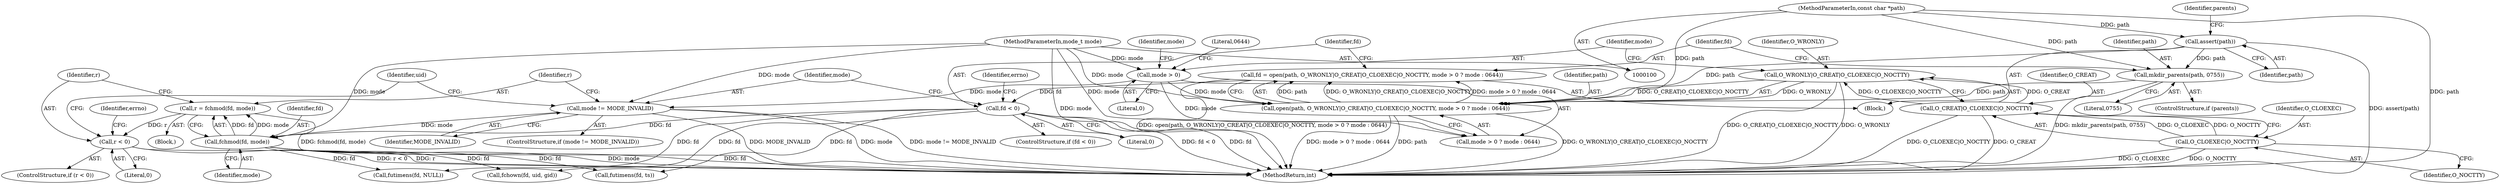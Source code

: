 digraph "0_systemd_ee735086f8670be1591fa9593e80dd60163a7a2f_0@API" {
"1000146" [label="(Call,r = fchmod(fd, mode))"];
"1000148" [label="(Call,fchmod(fd, mode))"];
"1000135" [label="(Call,fd < 0)"];
"1000117" [label="(Call,fd = open(path, O_WRONLY|O_CREAT|O_CLOEXEC|O_NOCTTY, mode > 0 ? mode : 0644))"];
"1000119" [label="(Call,open(path, O_WRONLY|O_CREAT|O_CLOEXEC|O_NOCTTY, mode > 0 ? mode : 0644))"];
"1000114" [label="(Call,mkdir_parents(path, 0755))"];
"1000110" [label="(Call,assert(path))"];
"1000101" [label="(MethodParameterIn,const char *path)"];
"1000121" [label="(Call,O_WRONLY|O_CREAT|O_CLOEXEC|O_NOCTTY)"];
"1000123" [label="(Call,O_CREAT|O_CLOEXEC|O_NOCTTY)"];
"1000125" [label="(Call,O_CLOEXEC|O_NOCTTY)"];
"1000129" [label="(Call,mode > 0)"];
"1000106" [label="(MethodParameterIn,mode_t mode)"];
"1000142" [label="(Call,mode != MODE_INVALID)"];
"1000152" [label="(Call,r < 0)"];
"1000106" [label="(MethodParameterIn,mode_t mode)"];
"1000140" [label="(Identifier,errno)"];
"1000146" [label="(Call,r = fchmod(fd, mode))"];
"1000219" [label="(MethodReturn,int)"];
"1000112" [label="(ControlStructure,if (parents))"];
"1000122" [label="(Identifier,O_WRONLY)"];
"1000169" [label="(Call,fchown(fd, uid, gid))"];
"1000116" [label="(Literal,0755)"];
"1000113" [label="(Identifier,parents)"];
"1000114" [label="(Call,mkdir_parents(path, 0755))"];
"1000126" [label="(Identifier,O_CLOEXEC)"];
"1000152" [label="(Call,r < 0)"];
"1000148" [label="(Call,fchmod(fd, mode))"];
"1000101" [label="(MethodParameterIn,const char *path)"];
"1000111" [label="(Identifier,path)"];
"1000118" [label="(Identifier,fd)"];
"1000144" [label="(Identifier,MODE_INVALID)"];
"1000125" [label="(Call,O_CLOEXEC|O_NOCTTY)"];
"1000147" [label="(Identifier,r)"];
"1000207" [label="(Call,futimens(fd, NULL))"];
"1000128" [label="(Call,mode > 0 ? mode : 0644)"];
"1000107" [label="(Block,)"];
"1000133" [label="(Literal,0644)"];
"1000154" [label="(Literal,0)"];
"1000151" [label="(ControlStructure,if (r < 0))"];
"1000110" [label="(Call,assert(path))"];
"1000150" [label="(Identifier,mode)"];
"1000136" [label="(Identifier,fd)"];
"1000131" [label="(Literal,0)"];
"1000115" [label="(Identifier,path)"];
"1000137" [label="(Literal,0)"];
"1000129" [label="(Call,mode > 0)"];
"1000149" [label="(Identifier,fd)"];
"1000153" [label="(Identifier,r)"];
"1000121" [label="(Call,O_WRONLY|O_CREAT|O_CLOEXEC|O_NOCTTY)"];
"1000143" [label="(Identifier,mode)"];
"1000142" [label="(Call,mode != MODE_INVALID)"];
"1000123" [label="(Call,O_CREAT|O_CLOEXEC|O_NOCTTY)"];
"1000130" [label="(Identifier,mode)"];
"1000135" [label="(Call,fd < 0)"];
"1000201" [label="(Call,futimens(fd, ts))"];
"1000134" [label="(ControlStructure,if (fd < 0))"];
"1000161" [label="(Identifier,uid)"];
"1000157" [label="(Identifier,errno)"];
"1000132" [label="(Identifier,mode)"];
"1000127" [label="(Identifier,O_NOCTTY)"];
"1000141" [label="(ControlStructure,if (mode != MODE_INVALID))"];
"1000117" [label="(Call,fd = open(path, O_WRONLY|O_CREAT|O_CLOEXEC|O_NOCTTY, mode > 0 ? mode : 0644))"];
"1000120" [label="(Identifier,path)"];
"1000124" [label="(Identifier,O_CREAT)"];
"1000119" [label="(Call,open(path, O_WRONLY|O_CREAT|O_CLOEXEC|O_NOCTTY, mode > 0 ? mode : 0644))"];
"1000145" [label="(Block,)"];
"1000146" -> "1000145"  [label="AST: "];
"1000146" -> "1000148"  [label="CFG: "];
"1000147" -> "1000146"  [label="AST: "];
"1000148" -> "1000146"  [label="AST: "];
"1000153" -> "1000146"  [label="CFG: "];
"1000146" -> "1000219"  [label="DDG: fchmod(fd, mode)"];
"1000148" -> "1000146"  [label="DDG: fd"];
"1000148" -> "1000146"  [label="DDG: mode"];
"1000146" -> "1000152"  [label="DDG: r"];
"1000148" -> "1000150"  [label="CFG: "];
"1000149" -> "1000148"  [label="AST: "];
"1000150" -> "1000148"  [label="AST: "];
"1000148" -> "1000219"  [label="DDG: fd"];
"1000148" -> "1000219"  [label="DDG: mode"];
"1000135" -> "1000148"  [label="DDG: fd"];
"1000142" -> "1000148"  [label="DDG: mode"];
"1000106" -> "1000148"  [label="DDG: mode"];
"1000148" -> "1000169"  [label="DDG: fd"];
"1000148" -> "1000201"  [label="DDG: fd"];
"1000148" -> "1000207"  [label="DDG: fd"];
"1000135" -> "1000134"  [label="AST: "];
"1000135" -> "1000137"  [label="CFG: "];
"1000136" -> "1000135"  [label="AST: "];
"1000137" -> "1000135"  [label="AST: "];
"1000140" -> "1000135"  [label="CFG: "];
"1000143" -> "1000135"  [label="CFG: "];
"1000135" -> "1000219"  [label="DDG: fd < 0"];
"1000135" -> "1000219"  [label="DDG: fd"];
"1000117" -> "1000135"  [label="DDG: fd"];
"1000135" -> "1000169"  [label="DDG: fd"];
"1000135" -> "1000201"  [label="DDG: fd"];
"1000135" -> "1000207"  [label="DDG: fd"];
"1000117" -> "1000107"  [label="AST: "];
"1000117" -> "1000119"  [label="CFG: "];
"1000118" -> "1000117"  [label="AST: "];
"1000119" -> "1000117"  [label="AST: "];
"1000136" -> "1000117"  [label="CFG: "];
"1000117" -> "1000219"  [label="DDG: open(path, O_WRONLY|O_CREAT|O_CLOEXEC|O_NOCTTY, mode > 0 ? mode : 0644)"];
"1000119" -> "1000117"  [label="DDG: path"];
"1000119" -> "1000117"  [label="DDG: O_WRONLY|O_CREAT|O_CLOEXEC|O_NOCTTY"];
"1000119" -> "1000117"  [label="DDG: mode > 0 ? mode : 0644"];
"1000119" -> "1000128"  [label="CFG: "];
"1000120" -> "1000119"  [label="AST: "];
"1000121" -> "1000119"  [label="AST: "];
"1000128" -> "1000119"  [label="AST: "];
"1000119" -> "1000219"  [label="DDG: O_WRONLY|O_CREAT|O_CLOEXEC|O_NOCTTY"];
"1000119" -> "1000219"  [label="DDG: path"];
"1000119" -> "1000219"  [label="DDG: mode > 0 ? mode : 0644"];
"1000114" -> "1000119"  [label="DDG: path"];
"1000110" -> "1000119"  [label="DDG: path"];
"1000101" -> "1000119"  [label="DDG: path"];
"1000121" -> "1000119"  [label="DDG: O_WRONLY"];
"1000121" -> "1000119"  [label="DDG: O_CREAT|O_CLOEXEC|O_NOCTTY"];
"1000129" -> "1000119"  [label="DDG: mode"];
"1000106" -> "1000119"  [label="DDG: mode"];
"1000114" -> "1000112"  [label="AST: "];
"1000114" -> "1000116"  [label="CFG: "];
"1000115" -> "1000114"  [label="AST: "];
"1000116" -> "1000114"  [label="AST: "];
"1000118" -> "1000114"  [label="CFG: "];
"1000114" -> "1000219"  [label="DDG: mkdir_parents(path, 0755)"];
"1000110" -> "1000114"  [label="DDG: path"];
"1000101" -> "1000114"  [label="DDG: path"];
"1000110" -> "1000107"  [label="AST: "];
"1000110" -> "1000111"  [label="CFG: "];
"1000111" -> "1000110"  [label="AST: "];
"1000113" -> "1000110"  [label="CFG: "];
"1000110" -> "1000219"  [label="DDG: assert(path)"];
"1000101" -> "1000110"  [label="DDG: path"];
"1000101" -> "1000100"  [label="AST: "];
"1000101" -> "1000219"  [label="DDG: path"];
"1000121" -> "1000123"  [label="CFG: "];
"1000122" -> "1000121"  [label="AST: "];
"1000123" -> "1000121"  [label="AST: "];
"1000130" -> "1000121"  [label="CFG: "];
"1000121" -> "1000219"  [label="DDG: O_CREAT|O_CLOEXEC|O_NOCTTY"];
"1000121" -> "1000219"  [label="DDG: O_WRONLY"];
"1000123" -> "1000121"  [label="DDG: O_CREAT"];
"1000123" -> "1000121"  [label="DDG: O_CLOEXEC|O_NOCTTY"];
"1000123" -> "1000125"  [label="CFG: "];
"1000124" -> "1000123"  [label="AST: "];
"1000125" -> "1000123"  [label="AST: "];
"1000123" -> "1000219"  [label="DDG: O_CLOEXEC|O_NOCTTY"];
"1000123" -> "1000219"  [label="DDG: O_CREAT"];
"1000125" -> "1000123"  [label="DDG: O_CLOEXEC"];
"1000125" -> "1000123"  [label="DDG: O_NOCTTY"];
"1000125" -> "1000127"  [label="CFG: "];
"1000126" -> "1000125"  [label="AST: "];
"1000127" -> "1000125"  [label="AST: "];
"1000125" -> "1000219"  [label="DDG: O_CLOEXEC"];
"1000125" -> "1000219"  [label="DDG: O_NOCTTY"];
"1000129" -> "1000128"  [label="AST: "];
"1000129" -> "1000131"  [label="CFG: "];
"1000130" -> "1000129"  [label="AST: "];
"1000131" -> "1000129"  [label="AST: "];
"1000132" -> "1000129"  [label="CFG: "];
"1000133" -> "1000129"  [label="CFG: "];
"1000106" -> "1000129"  [label="DDG: mode"];
"1000129" -> "1000128"  [label="DDG: mode"];
"1000129" -> "1000142"  [label="DDG: mode"];
"1000106" -> "1000100"  [label="AST: "];
"1000106" -> "1000219"  [label="DDG: mode"];
"1000106" -> "1000128"  [label="DDG: mode"];
"1000106" -> "1000142"  [label="DDG: mode"];
"1000142" -> "1000141"  [label="AST: "];
"1000142" -> "1000144"  [label="CFG: "];
"1000143" -> "1000142"  [label="AST: "];
"1000144" -> "1000142"  [label="AST: "];
"1000147" -> "1000142"  [label="CFG: "];
"1000161" -> "1000142"  [label="CFG: "];
"1000142" -> "1000219"  [label="DDG: mode != MODE_INVALID"];
"1000142" -> "1000219"  [label="DDG: MODE_INVALID"];
"1000142" -> "1000219"  [label="DDG: mode"];
"1000152" -> "1000151"  [label="AST: "];
"1000152" -> "1000154"  [label="CFG: "];
"1000153" -> "1000152"  [label="AST: "];
"1000154" -> "1000152"  [label="AST: "];
"1000157" -> "1000152"  [label="CFG: "];
"1000161" -> "1000152"  [label="CFG: "];
"1000152" -> "1000219"  [label="DDG: r < 0"];
"1000152" -> "1000219"  [label="DDG: r"];
}

